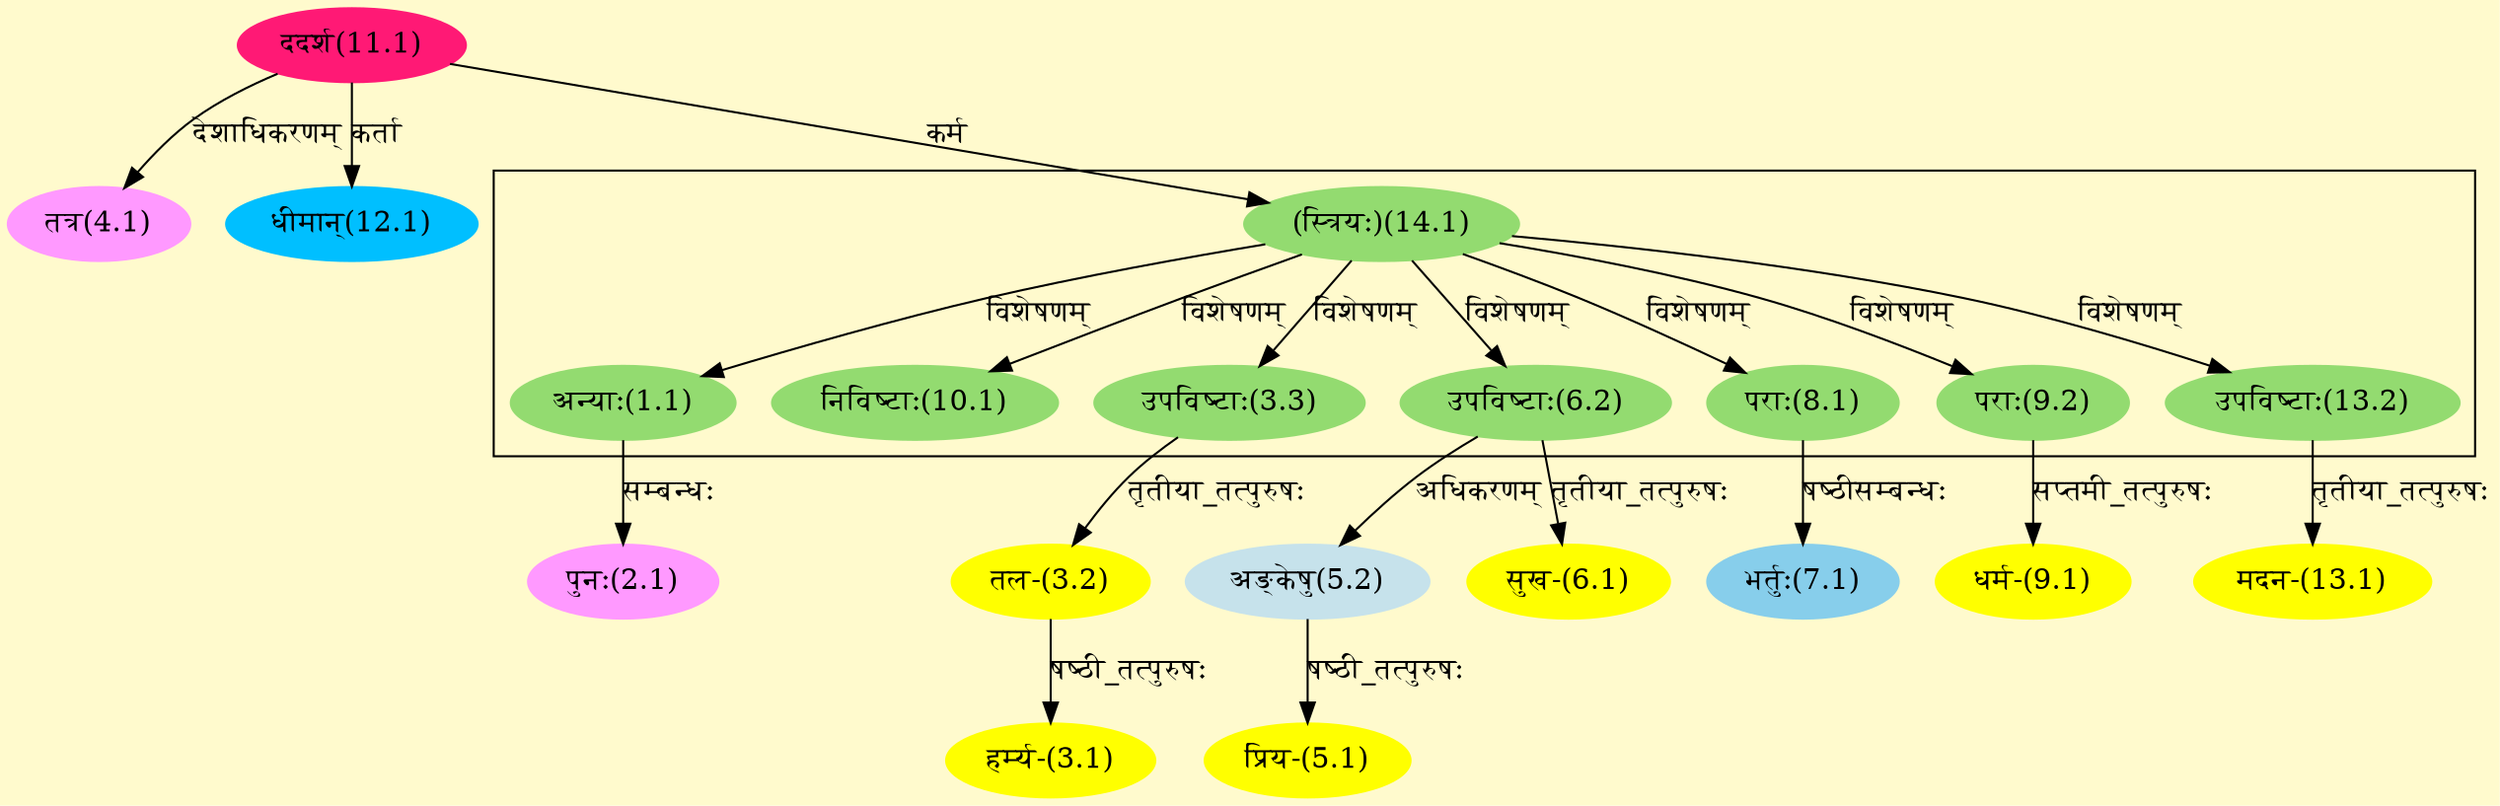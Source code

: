 digraph G{
rankdir=BT;
 compound=true;
 bgcolor="lemonchiffon1";

subgraph cluster_1{
Node1_1 [style=filled, color="#93DB70" label = "अन्याः(1.1)"]
Node14_1 [style=filled, color="#93DB70" label = "(स्त्रियः)(14.1)"]
Node3_3 [style=filled, color="#93DB70" label = "उपविष्टाः(3.3)"]
Node6_2 [style=filled, color="#93DB70" label = "उपविष्टाः(6.2)"]
Node8_1 [style=filled, color="#93DB70" label = "पराः(8.1)"]
Node9_2 [style=filled, color="#93DB70" label = "पराः(9.2)"]
Node10_1 [style=filled, color="#93DB70" label = "निविष्टाः(10.1)"]
Node13_2 [style=filled, color="#93DB70" label = "उपविष्टाः(13.2)"]

}
Node2_1 [style=filled, color="#FF99FF" label = "पुनः(2.1)"]
Node1_1 [style=filled, color="#93DB70" label = "अन्याः(1.1)"]
Node3_1 [style=filled, color="#FFFF00" label = "हर्म्य-(3.1)"]
Node3_2 [style=filled, color="#FFFF00" label = "तल-(3.2)"]
Node3_3 [style=filled, color="#93DB70" label = "उपविष्टाः(3.3)"]
Node4_1 [style=filled, color="#FF99FF" label = "तत्र(4.1)"]
Node11_1 [style=filled, color="#FF1975" label = "ददर्श(11.1)"]
Node5_1 [style=filled, color="#FFFF00" label = "प्रिय-(5.1)"]
Node5_2 [style=filled, color="#C6E2EB" label = "अङ्केषु(5.2)"]
Node6_2 [style=filled, color="#93DB70" label = "उपविष्टाः(6.2)"]
Node6_1 [style=filled, color="#FFFF00" label = "सुख-(6.1)"]
Node7_1 [style=filled, color="#87CEEB" label = "भर्तुः(7.1)"]
Node8_1 [style=filled, color="#93DB70" label = "पराः(8.1)"]
Node9_1 [style=filled, color="#FFFF00" label = "धर्म-(9.1)"]
Node9_2 [style=filled, color="#93DB70" label = "पराः(9.2)"]
Node [style=filled, color="" label = "()"]
Node12_1 [style=filled, color="#00BFFF" label = "धीमान्(12.1)"]
Node13_1 [style=filled, color="#FFFF00" label = "मदन-(13.1)"]
Node13_2 [style=filled, color="#93DB70" label = "उपविष्टाः(13.2)"]
Node14_1 [style=filled, color="#93DB70" label = "(स्त्रियः)(14.1)"]
/* Start of Relations section */

Node1_1 -> Node14_1 [  label="विशेषणम्"  dir="back" ]
Node2_1 -> Node1_1 [  label="सम्बन्धः"  dir="back" ]
Node3_1 -> Node3_2 [  label="षष्ठी_तत्पुरुषः"  dir="back" ]
Node3_2 -> Node3_3 [  label="तृतीया_तत्पुरुषः"  dir="back" ]
Node3_3 -> Node14_1 [  label="विशेषणम्"  dir="back" ]
Node4_1 -> Node11_1 [  label="देशाधिकरणम्"  dir="back" ]
Node5_1 -> Node5_2 [  label="षष्ठी_तत्पुरुषः"  dir="back" ]
Node5_2 -> Node6_2 [  label="अधिकरणम्"  dir="back" ]
Node6_1 -> Node6_2 [  label="तृतीया_तत्पुरुषः"  dir="back" ]
Node6_2 -> Node14_1 [  label="विशेषणम्"  dir="back" ]
Node7_1 -> Node8_1 [  label="षष्ठीसम्बन्धः"  dir="back" ]
Node8_1 -> Node14_1 [  label="विशेषणम्"  dir="back" ]
Node9_1 -> Node9_2 [  label="सप्तमी_तत्पुरुषः"  dir="back" ]
Node9_2 -> Node14_1 [  label="विशेषणम्"  dir="back" ]
Node10_1 -> Node14_1 [  label="विशेषणम्"  dir="back" ]
Node12_1 -> Node11_1 [  label="कर्ता"  dir="back" ]
Node13_1 -> Node13_2 [  label="तृतीया_तत्पुरुषः"  dir="back" ]
Node13_2 -> Node14_1 [  label="विशेषणम्"  dir="back" ]
Node14_1 -> Node11_1 [  label="कर्म"  dir="back" ]
}
